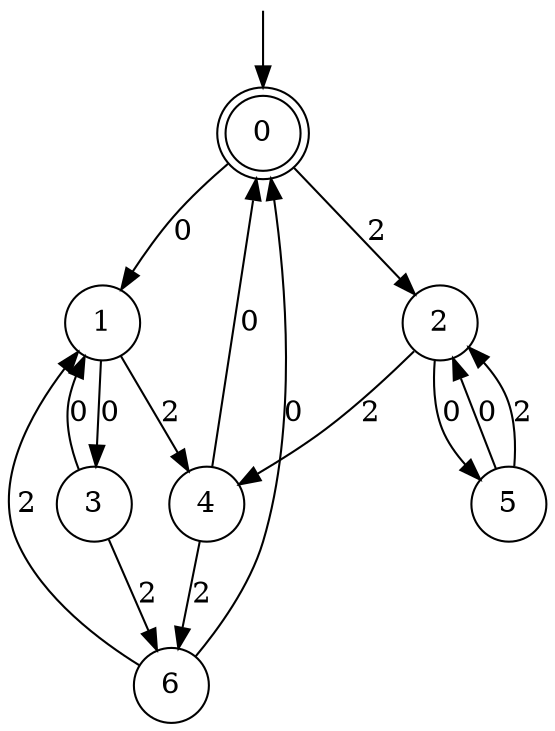 digraph g {

	s0 [shape="doublecircle" label="0"];
	s1 [shape="circle" label="1"];
	s2 [shape="circle" label="2"];
	s3 [shape="circle" label="3"];
	s4 [shape="circle" label="4"];
	s5 [shape="circle" label="5"];
	s6 [shape="circle" label="6"];
	s0 -> s1 [label="0"];
	s0 -> s2 [label="2"];
	s1 -> s3 [label="0"];
	s1 -> s4 [label="2"];
	s2 -> s5 [label="0"];
	s2 -> s4 [label="2"];
	s3 -> s1 [label="0"];
	s3 -> s6 [label="2"];
	s4 -> s0 [label="0"];
	s4 -> s6 [label="2"];
	s5 -> s2 [label="0"];
	s5 -> s2 [label="2"];
	s6 -> s0 [label="0"];
	s6 -> s1 [label="2"];

__start0 [label="" shape="none" width="0" height="0"];
__start0 -> s0;

}
